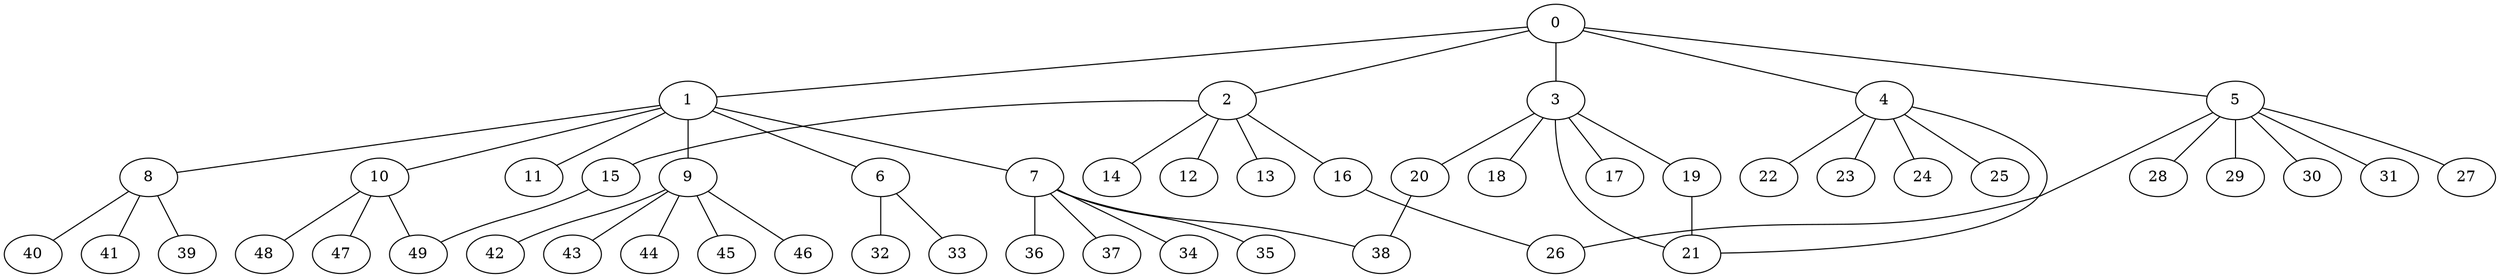 
graph graphname {
    0 -- 1
0 -- 2
0 -- 3
0 -- 4
0 -- 5
1 -- 6
1 -- 7
1 -- 8
1 -- 9
1 -- 10
1 -- 11
2 -- 12
2 -- 13
2 -- 14
2 -- 15
2 -- 16
3 -- 17
3 -- 18
3 -- 19
3 -- 20
3 -- 21
4 -- 21
4 -- 22
4 -- 23
4 -- 24
4 -- 25
5 -- 26
5 -- 27
5 -- 28
5 -- 29
5 -- 30
5 -- 31
6 -- 32
6 -- 33
7 -- 34
7 -- 35
7 -- 36
7 -- 37
7 -- 38
8 -- 40
8 -- 41
8 -- 39
9 -- 42
9 -- 43
9 -- 44
9 -- 45
9 -- 46
10 -- 48
10 -- 49
10 -- 47
15 -- 49
16 -- 26
19 -- 21
20 -- 38

}
